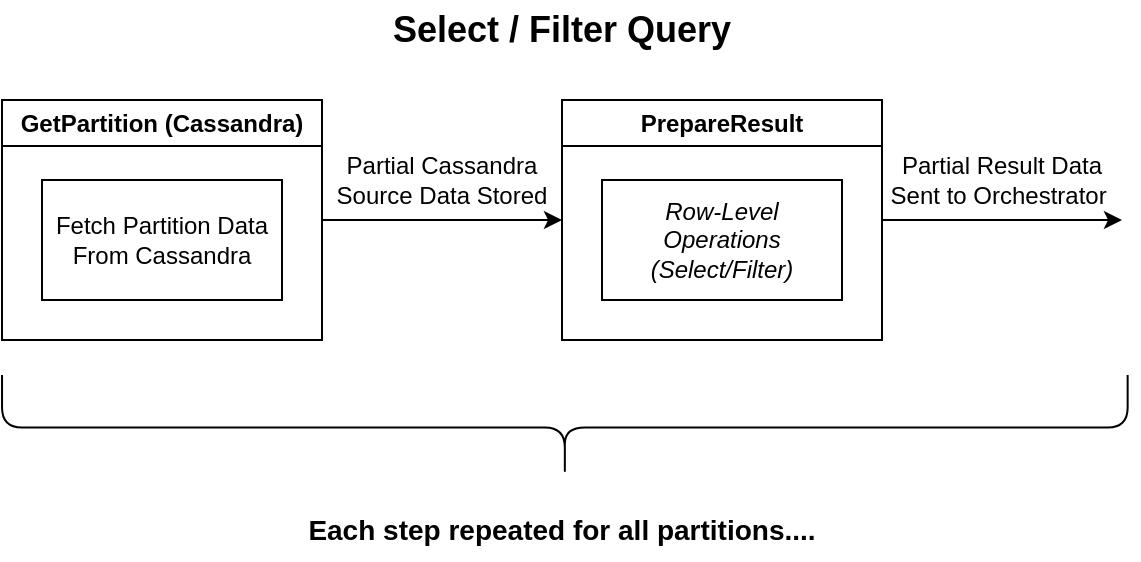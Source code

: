 <mxfile version="21.0.6" type="device"><diagram name="Page-1" id="y5LwudoaodMx13Btpd6y"><mxGraphModel dx="1357" dy="688" grid="1" gridSize="10" guides="1" tooltips="1" connect="1" arrows="1" fold="1" page="1" pageScale="1" pageWidth="827" pageHeight="1169" math="0" shadow="0"><root><mxCell id="0"/><mxCell id="1" parent="0"/><mxCell id="DRG2_p4L3yw-z_FH2VyX-10" style="edgeStyle=orthogonalEdgeStyle;rounded=0;orthogonalLoop=1;jettySize=auto;html=1;exitX=1;exitY=0.5;exitDx=0;exitDy=0;" parent="1" source="DRG2_p4L3yw-z_FH2VyX-2" edge="1"><mxGeometry relative="1" as="geometry"><mxPoint x="600" y="140" as="targetPoint"/></mxGeometry></mxCell><mxCell id="DRG2_p4L3yw-z_FH2VyX-2" value="PrepareResult" style="swimlane;whiteSpace=wrap;html=1;" parent="1" vertex="1"><mxGeometry x="320" y="80" width="160" height="120" as="geometry"/></mxCell><mxCell id="DRG2_p4L3yw-z_FH2VyX-1" value="&lt;i&gt;Row-Level Operations (Select/Filter)&lt;/i&gt;" style="rounded=0;whiteSpace=wrap;html=1;" parent="DRG2_p4L3yw-z_FH2VyX-2" vertex="1"><mxGeometry x="20" y="40" width="120" height="60" as="geometry"/></mxCell><mxCell id="DRG2_p4L3yw-z_FH2VyX-8" style="edgeStyle=orthogonalEdgeStyle;rounded=0;orthogonalLoop=1;jettySize=auto;html=1;exitX=1;exitY=0.5;exitDx=0;exitDy=0;entryX=0;entryY=0.5;entryDx=0;entryDy=0;" parent="1" source="DRG2_p4L3yw-z_FH2VyX-5" target="DRG2_p4L3yw-z_FH2VyX-2" edge="1"><mxGeometry relative="1" as="geometry"/></mxCell><mxCell id="DRG2_p4L3yw-z_FH2VyX-5" value="GetPartition (Cassandra)" style="swimlane;whiteSpace=wrap;html=1;" parent="1" vertex="1"><mxGeometry x="40" y="80" width="160" height="120" as="geometry"/></mxCell><mxCell id="DRG2_p4L3yw-z_FH2VyX-6" value="Fetch Partition Data From Cassandra" style="rounded=0;whiteSpace=wrap;html=1;" parent="DRG2_p4L3yw-z_FH2VyX-5" vertex="1"><mxGeometry x="20" y="40" width="120" height="60" as="geometry"/></mxCell><mxCell id="DRG2_p4L3yw-z_FH2VyX-7" value="&lt;font style=&quot;font-size: 18px;&quot;&gt;Select / Filter Query&lt;/font&gt;" style="text;html=1;strokeColor=none;fillColor=none;align=center;verticalAlign=middle;whiteSpace=wrap;rounded=0;fontStyle=1" parent="1" vertex="1"><mxGeometry x="40" y="30" width="560" height="30" as="geometry"/></mxCell><mxCell id="DRG2_p4L3yw-z_FH2VyX-9" value="Partial Cassandra Source Data Stored" style="text;html=1;strokeColor=none;fillColor=none;align=center;verticalAlign=middle;whiteSpace=wrap;rounded=0;" parent="1" vertex="1"><mxGeometry x="200" y="100" width="120" height="40" as="geometry"/></mxCell><mxCell id="DRG2_p4L3yw-z_FH2VyX-11" value="Partial Result Data Sent to Orchestrator&amp;nbsp;" style="text;html=1;strokeColor=none;fillColor=none;align=center;verticalAlign=middle;whiteSpace=wrap;rounded=0;" parent="1" vertex="1"><mxGeometry x="480" y="100" width="120" height="40" as="geometry"/></mxCell><mxCell id="4zp-XTF_bxkot8NqVWd_-2" value="&lt;font style=&quot;font-size: 14px;&quot;&gt;Each step repeated for all partitions....&lt;/font&gt;" style="text;html=1;strokeColor=none;fillColor=none;align=center;verticalAlign=middle;whiteSpace=wrap;rounded=0;fontStyle=1" vertex="1" parent="1"><mxGeometry x="40" y="280" width="560" height="30" as="geometry"/></mxCell><mxCell id="4zp-XTF_bxkot8NqVWd_-3" value="" style="shape=curlyBracket;whiteSpace=wrap;html=1;rounded=1;labelPosition=left;verticalLabelPosition=middle;align=right;verticalAlign=middle;rotation=-90;" vertex="1" parent="1"><mxGeometry x="295.17" y="-37.65" width="52.5" height="562.81" as="geometry"/></mxCell></root></mxGraphModel></diagram></mxfile>